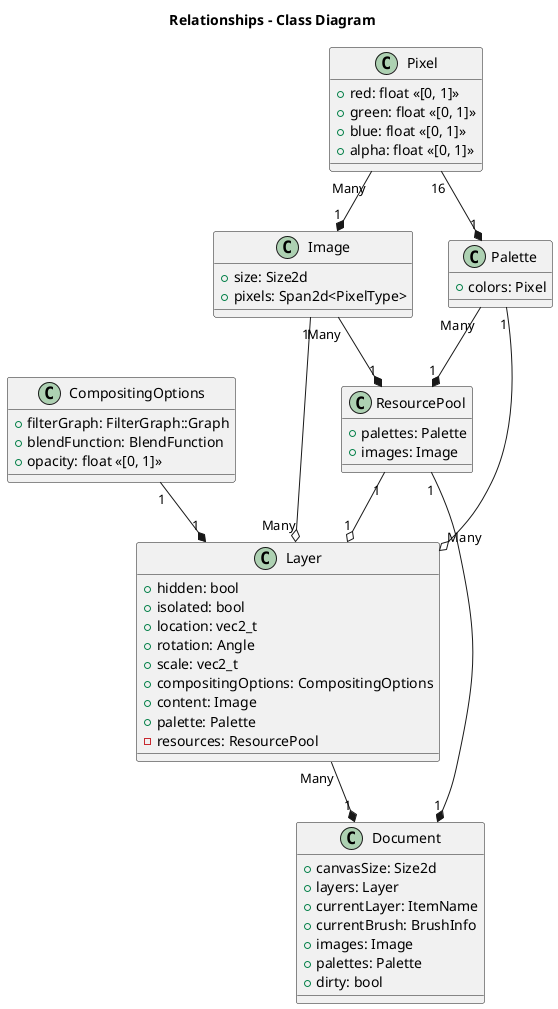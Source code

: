 @startuml

title Relationships - Class Diagram

class Document {
	+ canvasSize: Size2d
	+ layers: Layer
	+ currentLayer: ItemName
	+ currentBrush: BrushInfo
	+ images: Image
	+ palettes: Palette
	+ dirty: bool
}

class Layer {
	+ hidden: bool
	+ isolated: bool
	+ location: vec2_t
	+ rotation: Angle
	+ scale: vec2_t
	+ compositingOptions: CompositingOptions
	+ content: Image
	+ palette: Palette
	- resources: ResourcePool
}

Document "1" *-up- "Many" Layer

class CompositingOptions {
	+ filterGraph: FilterGraph::Graph
	+ blendFunction: BlendFunction
	+ opacity: float <<[0, 1]>>
}

Layer "1" *-up- "1" CompositingOptions

class Image {
	+ size: Size2d
	+ pixels: Span2d<PixelType>
}

Layer "Many" o-up- "1" Image

class Palette {
	+colors: Pixel
}

Layer "Many" o-up- "1" Palette

class Pixel {
	+red: float <<[0, 1]>>
	+green: float <<[0, 1]>>
	+blue: float <<[0, 1]>>
	+alpha: float <<[0, 1]>>
}

class ResourcePool {
	+ palettes: Palette
	+ images: Image
}

Palette "1" *-up- "16" Pixel
Image "1" *-up- "Many" Pixel

ResourcePool "1" *-up- "Many" Palette
ResourcePool "1" *-up- "Many" Image

Layer "1" o-up- "1" ResourcePool
Document "1" *-up- "1" ResourcePool

@enduml